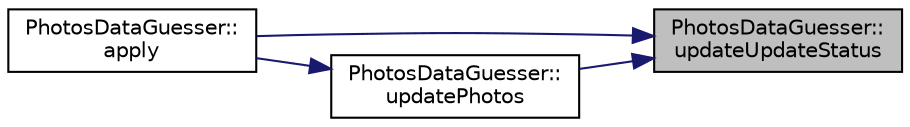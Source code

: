 digraph "PhotosDataGuesser::updateUpdateStatus"
{
 // LATEX_PDF_SIZE
  edge [fontname="Helvetica",fontsize="10",labelfontname="Helvetica",labelfontsize="10"];
  node [fontname="Helvetica",fontsize="10",shape=record];
  rankdir="RL";
  Node1 [label="PhotosDataGuesser::\lupdateUpdateStatus",height=0.2,width=0.4,color="black", fillcolor="grey75", style="filled", fontcolor="black",tooltip=" "];
  Node1 -> Node2 [dir="back",color="midnightblue",fontsize="10",style="solid",fontname="Helvetica"];
  Node2 [label="PhotosDataGuesser::\lapply",height=0.2,width=0.4,color="black", fillcolor="white", style="filled",URL="$class_photos_data_guesser.html#a0bc34e155153f9a3b4af61c523e0adef",tooltip=" "];
  Node1 -> Node3 [dir="back",color="midnightblue",fontsize="10",style="solid",fontname="Helvetica"];
  Node3 [label="PhotosDataGuesser::\lupdatePhotos",height=0.2,width=0.4,color="black", fillcolor="white", style="filled",URL="$class_photos_data_guesser.html#a871a5f672326c05ca924bd17f41796dc",tooltip=" "];
  Node3 -> Node2 [dir="back",color="midnightblue",fontsize="10",style="solid",fontname="Helvetica"];
}
